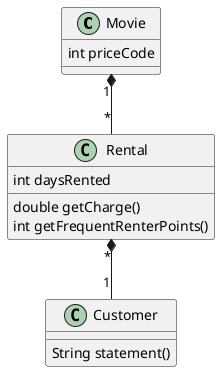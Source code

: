 @startuml

Movie "1" *-- "*" Rental
Rental "*" *-- "1" Customer

class Movie {
    int priceCode
}

class Rental {
    int daysRented
    double getCharge()
    int getFrequentRenterPoints()
}

class Customer {
    String statement()
}

@enduml